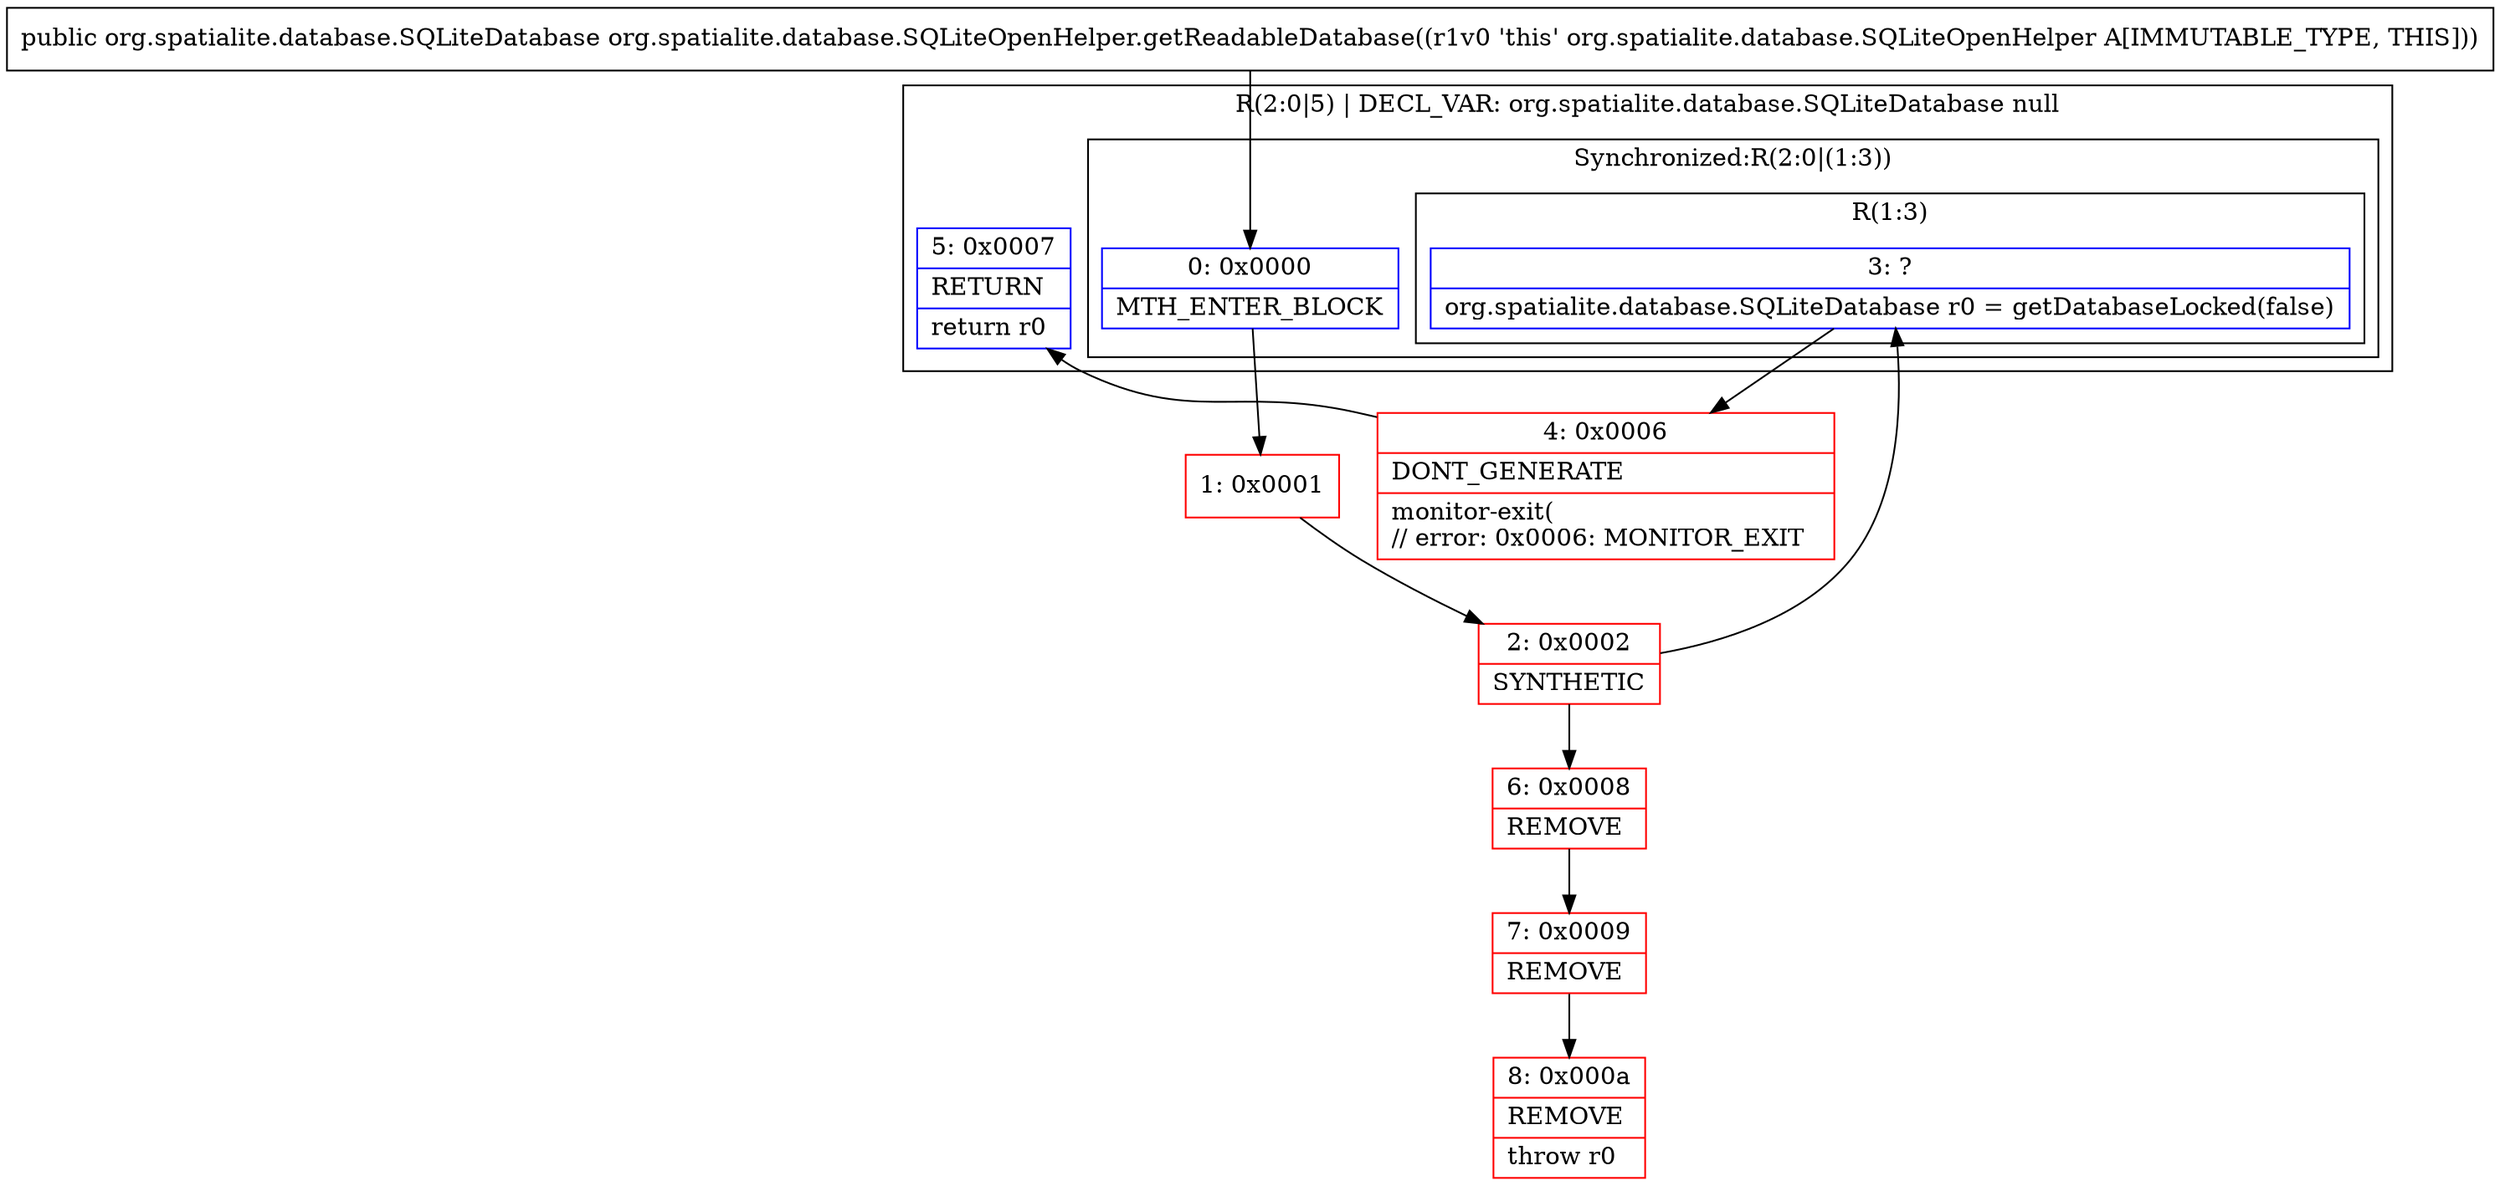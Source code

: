 digraph "CFG fororg.spatialite.database.SQLiteOpenHelper.getReadableDatabase()Lorg\/spatialite\/database\/SQLiteDatabase;" {
subgraph cluster_Region_1757564735 {
label = "R(2:0|5) | DECL_VAR: org.spatialite.database.SQLiteDatabase null\l";
node [shape=record,color=blue];
subgraph cluster_SynchronizedRegion_1906426079 {
label = "Synchronized:R(2:0|(1:3))";
node [shape=record,color=blue];
Node_0 [shape=record,label="{0\:\ 0x0000|MTH_ENTER_BLOCK\l}"];
subgraph cluster_Region_174545121 {
label = "R(1:3)";
node [shape=record,color=blue];
Node_3 [shape=record,label="{3\:\ ?|org.spatialite.database.SQLiteDatabase r0 = getDatabaseLocked(false)\l}"];
}
}
Node_5 [shape=record,label="{5\:\ 0x0007|RETURN\l|return r0\l}"];
}
Node_1 [shape=record,color=red,label="{1\:\ 0x0001}"];
Node_2 [shape=record,color=red,label="{2\:\ 0x0002|SYNTHETIC\l}"];
Node_4 [shape=record,color=red,label="{4\:\ 0x0006|DONT_GENERATE\l|monitor\-exit(\l\/\/ error: 0x0006: MONITOR_EXIT  \l}"];
Node_6 [shape=record,color=red,label="{6\:\ 0x0008|REMOVE\l}"];
Node_7 [shape=record,color=red,label="{7\:\ 0x0009|REMOVE\l}"];
Node_8 [shape=record,color=red,label="{8\:\ 0x000a|REMOVE\l|throw r0\l}"];
MethodNode[shape=record,label="{public org.spatialite.database.SQLiteDatabase org.spatialite.database.SQLiteOpenHelper.getReadableDatabase((r1v0 'this' org.spatialite.database.SQLiteOpenHelper A[IMMUTABLE_TYPE, THIS])) }"];
MethodNode -> Node_0;
Node_0 -> Node_1;
Node_3 -> Node_4;
Node_1 -> Node_2;
Node_2 -> Node_3;
Node_2 -> Node_6;
Node_4 -> Node_5;
Node_6 -> Node_7;
Node_7 -> Node_8;
}

